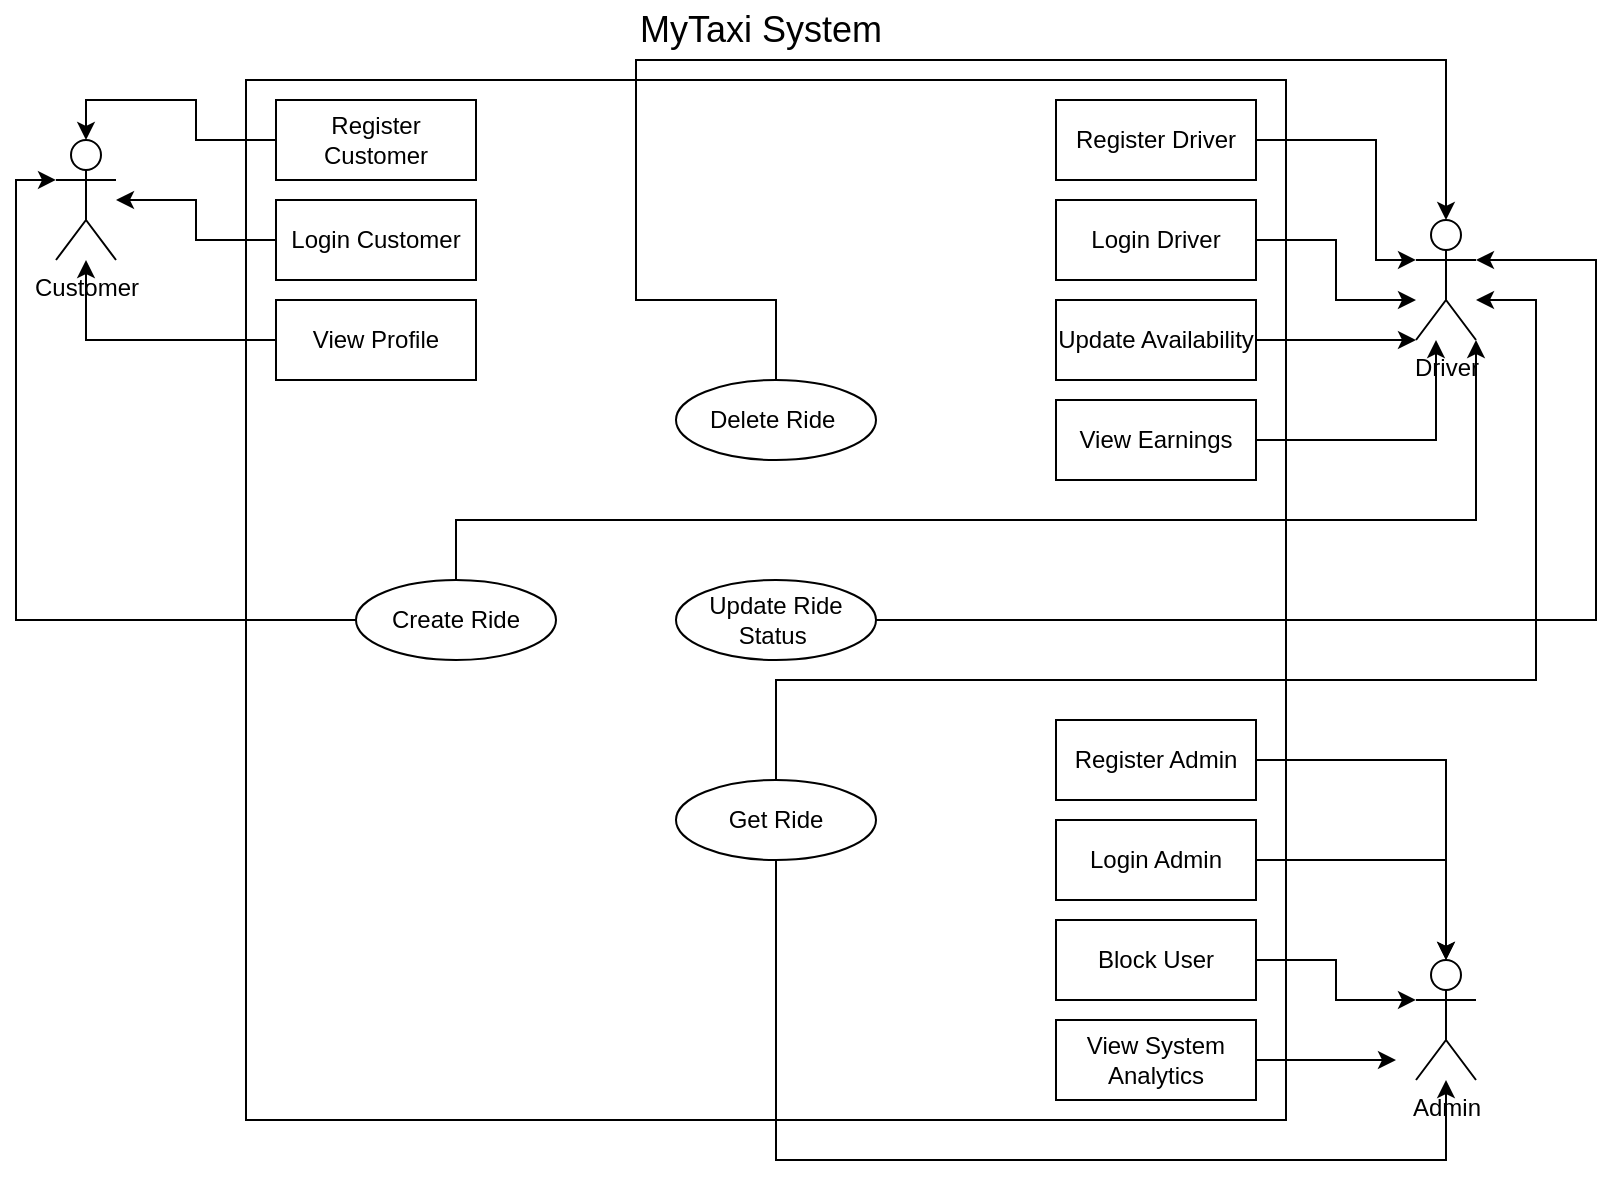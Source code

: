 <mxfile version="27.1.6">
  <diagram name="Page-1" id="_UFsoSgT8fcdiJtrABse">
    <mxGraphModel dx="1034" dy="622" grid="1" gridSize="10" guides="1" tooltips="1" connect="1" arrows="1" fold="1" page="1" pageScale="1" pageWidth="850" pageHeight="1100" math="0" shadow="0">
      <root>
        <mxCell id="0" />
        <mxCell id="1" parent="0" />
        <mxCell id="JHdn4BQt3jnkBFqvVTzl-1" value="" style="whiteSpace=wrap;html=1;aspect=fixed;" parent="1" vertex="1">
          <mxGeometry x="165" y="60" width="520" height="520" as="geometry" />
        </mxCell>
        <mxCell id="JHdn4BQt3jnkBFqvVTzl-2" value="Customer" style="shape=umlActor;verticalLabelPosition=bottom;verticalAlign=top;html=1;outlineConnect=0;" parent="1" vertex="1">
          <mxGeometry x="70" y="90" width="30" height="60" as="geometry" />
        </mxCell>
        <mxCell id="JHdn4BQt3jnkBFqvVTzl-3" value="Driver" style="shape=umlActor;verticalLabelPosition=bottom;verticalAlign=top;html=1;outlineConnect=0;" parent="1" vertex="1">
          <mxGeometry x="750" y="130" width="30" height="60" as="geometry" />
        </mxCell>
        <mxCell id="JHdn4BQt3jnkBFqvVTzl-5" value="Admin" style="shape=umlActor;verticalLabelPosition=bottom;verticalAlign=top;html=1;outlineConnect=0;" parent="1" vertex="1">
          <mxGeometry x="750" y="500" width="30" height="60" as="geometry" />
        </mxCell>
        <mxCell id="JHdn4BQt3jnkBFqvVTzl-8" value="&lt;font style=&quot;font-size: 18px;&quot;&gt;MyTaxi System&amp;nbsp;&lt;/font&gt;" style="text;html=1;align=center;verticalAlign=middle;whiteSpace=wrap;rounded=0;strokeWidth=4;" parent="1" vertex="1">
          <mxGeometry x="310" y="20" width="230" height="30" as="geometry" />
        </mxCell>
        <mxCell id="JHdn4BQt3jnkBFqvVTzl-47" style="edgeStyle=orthogonalEdgeStyle;rounded=0;orthogonalLoop=1;jettySize=auto;html=1;" parent="1" source="JHdn4BQt3jnkBFqvVTzl-17" target="JHdn4BQt3jnkBFqvVTzl-2" edge="1">
          <mxGeometry relative="1" as="geometry" />
        </mxCell>
        <mxCell id="JHdn4BQt3jnkBFqvVTzl-17" value="Login Customer" style="whiteSpace=wrap;html=1;align=center;" parent="1" vertex="1">
          <mxGeometry x="180" y="120" width="100" height="40" as="geometry" />
        </mxCell>
        <mxCell id="JHdn4BQt3jnkBFqvVTzl-48" style="edgeStyle=orthogonalEdgeStyle;rounded=0;orthogonalLoop=1;jettySize=auto;html=1;" parent="1" source="JHdn4BQt3jnkBFqvVTzl-18" target="JHdn4BQt3jnkBFqvVTzl-2" edge="1">
          <mxGeometry relative="1" as="geometry" />
        </mxCell>
        <mxCell id="JHdn4BQt3jnkBFqvVTzl-18" value="View Profile" style="whiteSpace=wrap;html=1;align=center;" parent="1" vertex="1">
          <mxGeometry x="180" y="170" width="100" height="40" as="geometry" />
        </mxCell>
        <mxCell id="JHdn4BQt3jnkBFqvVTzl-20" value="Register Customer" style="whiteSpace=wrap;html=1;align=center;" parent="1" vertex="1">
          <mxGeometry x="180" y="70" width="100" height="40" as="geometry" />
        </mxCell>
        <mxCell id="JHdn4BQt3jnkBFqvVTzl-23" value="Register Driver" style="whiteSpace=wrap;html=1;align=center;" parent="1" vertex="1">
          <mxGeometry x="570" y="70" width="100" height="40" as="geometry" />
        </mxCell>
        <mxCell id="JHdn4BQt3jnkBFqvVTzl-36" style="edgeStyle=orthogonalEdgeStyle;rounded=0;orthogonalLoop=1;jettySize=auto;html=1;exitX=1;exitY=0.5;exitDx=0;exitDy=0;" parent="1" source="JHdn4BQt3jnkBFqvVTzl-24" target="JHdn4BQt3jnkBFqvVTzl-3" edge="1">
          <mxGeometry relative="1" as="geometry">
            <mxPoint x="730" y="170" as="targetPoint" />
            <Array as="points">
              <mxPoint x="710" y="190" />
              <mxPoint x="710" y="190" />
            </Array>
          </mxGeometry>
        </mxCell>
        <mxCell id="JHdn4BQt3jnkBFqvVTzl-24" value="Update Availability" style="whiteSpace=wrap;html=1;align=center;" parent="1" vertex="1">
          <mxGeometry x="570" y="170" width="100" height="40" as="geometry" />
        </mxCell>
        <mxCell id="JHdn4BQt3jnkBFqvVTzl-40" style="edgeStyle=orthogonalEdgeStyle;rounded=0;orthogonalLoop=1;jettySize=auto;html=1;exitX=1;exitY=0.5;exitDx=0;exitDy=0;entryX=0;entryY=0.333;entryDx=0;entryDy=0;entryPerimeter=0;" parent="1" source="JHdn4BQt3jnkBFqvVTzl-25" target="JHdn4BQt3jnkBFqvVTzl-5" edge="1">
          <mxGeometry relative="1" as="geometry">
            <mxPoint x="740" y="520" as="targetPoint" />
          </mxGeometry>
        </mxCell>
        <mxCell id="JHdn4BQt3jnkBFqvVTzl-25" value="Block User" style="whiteSpace=wrap;html=1;align=center;" parent="1" vertex="1">
          <mxGeometry x="570" y="480" width="100" height="40" as="geometry" />
        </mxCell>
        <mxCell id="JHdn4BQt3jnkBFqvVTzl-41" style="edgeStyle=orthogonalEdgeStyle;rounded=0;orthogonalLoop=1;jettySize=auto;html=1;exitX=1;exitY=0.5;exitDx=0;exitDy=0;" parent="1" source="JHdn4BQt3jnkBFqvVTzl-26" edge="1">
          <mxGeometry relative="1" as="geometry">
            <mxPoint x="740" y="550" as="targetPoint" />
          </mxGeometry>
        </mxCell>
        <mxCell id="JHdn4BQt3jnkBFqvVTzl-26" value="View System Analytics" style="whiteSpace=wrap;html=1;align=center;" parent="1" vertex="1">
          <mxGeometry x="570" y="530" width="100" height="40" as="geometry" />
        </mxCell>
        <mxCell id="JHdn4BQt3jnkBFqvVTzl-35" style="edgeStyle=orthogonalEdgeStyle;rounded=0;orthogonalLoop=1;jettySize=auto;html=1;exitX=1;exitY=0.5;exitDx=0;exitDy=0;" parent="1" source="JHdn4BQt3jnkBFqvVTzl-29" target="JHdn4BQt3jnkBFqvVTzl-3" edge="1">
          <mxGeometry relative="1" as="geometry">
            <Array as="points">
              <mxPoint x="710" y="140" />
              <mxPoint x="710" y="170" />
            </Array>
          </mxGeometry>
        </mxCell>
        <mxCell id="JHdn4BQt3jnkBFqvVTzl-29" value="Login Driver" style="whiteSpace=wrap;html=1;align=center;" parent="1" vertex="1">
          <mxGeometry x="570" y="120" width="100" height="40" as="geometry" />
        </mxCell>
        <mxCell id="JHdn4BQt3jnkBFqvVTzl-37" style="edgeStyle=orthogonalEdgeStyle;rounded=0;orthogonalLoop=1;jettySize=auto;html=1;exitX=1;exitY=0.5;exitDx=0;exitDy=0;" parent="1" source="JHdn4BQt3jnkBFqvVTzl-30" target="JHdn4BQt3jnkBFqvVTzl-3" edge="1">
          <mxGeometry relative="1" as="geometry">
            <Array as="points">
              <mxPoint x="760" y="240" />
            </Array>
          </mxGeometry>
        </mxCell>
        <mxCell id="JHdn4BQt3jnkBFqvVTzl-30" value="View Earnings" style="whiteSpace=wrap;html=1;align=center;" parent="1" vertex="1">
          <mxGeometry x="570" y="220" width="100" height="40" as="geometry" />
        </mxCell>
        <mxCell id="JHdn4BQt3jnkBFqvVTzl-45" style="edgeStyle=orthogonalEdgeStyle;rounded=0;orthogonalLoop=1;jettySize=auto;html=1;" parent="1" source="JHdn4BQt3jnkBFqvVTzl-31" target="JHdn4BQt3jnkBFqvVTzl-5" edge="1">
          <mxGeometry relative="1" as="geometry" />
        </mxCell>
        <mxCell id="JHdn4BQt3jnkBFqvVTzl-31" value="Register Admin" style="whiteSpace=wrap;html=1;align=center;" parent="1" vertex="1">
          <mxGeometry x="570" y="380" width="100" height="40" as="geometry" />
        </mxCell>
        <mxCell id="JHdn4BQt3jnkBFqvVTzl-44" style="edgeStyle=orthogonalEdgeStyle;rounded=0;orthogonalLoop=1;jettySize=auto;html=1;exitX=1;exitY=0.5;exitDx=0;exitDy=0;" parent="1" source="JHdn4BQt3jnkBFqvVTzl-32" target="JHdn4BQt3jnkBFqvVTzl-5" edge="1">
          <mxGeometry relative="1" as="geometry">
            <mxPoint x="760" y="480" as="targetPoint" />
          </mxGeometry>
        </mxCell>
        <mxCell id="JHdn4BQt3jnkBFqvVTzl-32" value="Login Admin" style="whiteSpace=wrap;html=1;align=center;" parent="1" vertex="1">
          <mxGeometry x="570" y="430" width="100" height="40" as="geometry" />
        </mxCell>
        <mxCell id="JHdn4BQt3jnkBFqvVTzl-33" style="edgeStyle=orthogonalEdgeStyle;rounded=0;orthogonalLoop=1;jettySize=auto;html=1;exitX=0.5;exitY=1;exitDx=0;exitDy=0;" parent="1" edge="1">
          <mxGeometry relative="1" as="geometry">
            <mxPoint x="470" y="530" as="sourcePoint" />
            <mxPoint x="470" y="530" as="targetPoint" />
          </mxGeometry>
        </mxCell>
        <mxCell id="JHdn4BQt3jnkBFqvVTzl-34" style="edgeStyle=orthogonalEdgeStyle;rounded=0;orthogonalLoop=1;jettySize=auto;html=1;exitX=1;exitY=0.5;exitDx=0;exitDy=0;entryX=0;entryY=0.333;entryDx=0;entryDy=0;entryPerimeter=0;" parent="1" source="JHdn4BQt3jnkBFqvVTzl-23" target="JHdn4BQt3jnkBFqvVTzl-3" edge="1">
          <mxGeometry relative="1" as="geometry">
            <Array as="points">
              <mxPoint x="730" y="90" />
              <mxPoint x="730" y="150" />
            </Array>
          </mxGeometry>
        </mxCell>
        <mxCell id="JHdn4BQt3jnkBFqvVTzl-46" style="edgeStyle=orthogonalEdgeStyle;rounded=0;orthogonalLoop=1;jettySize=auto;html=1;exitX=0;exitY=0.5;exitDx=0;exitDy=0;entryX=0.5;entryY=0;entryDx=0;entryDy=0;entryPerimeter=0;" parent="1" source="JHdn4BQt3jnkBFqvVTzl-20" target="JHdn4BQt3jnkBFqvVTzl-2" edge="1">
          <mxGeometry relative="1" as="geometry" />
        </mxCell>
        <mxCell id="JHdn4BQt3jnkBFqvVTzl-68" style="edgeStyle=orthogonalEdgeStyle;rounded=0;orthogonalLoop=1;jettySize=auto;html=1;" parent="1" source="JHdn4BQt3jnkBFqvVTzl-49" target="JHdn4BQt3jnkBFqvVTzl-3" edge="1">
          <mxGeometry relative="1" as="geometry">
            <Array as="points">
              <mxPoint x="270" y="280" />
              <mxPoint x="780" y="280" />
            </Array>
          </mxGeometry>
        </mxCell>
        <mxCell id="JHdn4BQt3jnkBFqvVTzl-49" value="Create Ride" style="ellipse;whiteSpace=wrap;html=1;align=center;" parent="1" vertex="1">
          <mxGeometry x="220" y="310" width="100" height="40" as="geometry" />
        </mxCell>
        <mxCell id="JHdn4BQt3jnkBFqvVTzl-50" value="Update Ride Status&amp;nbsp;" style="ellipse;whiteSpace=wrap;html=1;align=center;" parent="1" vertex="1">
          <mxGeometry x="380" y="310" width="100" height="40" as="geometry" />
        </mxCell>
        <mxCell id="JHdn4BQt3jnkBFqvVTzl-52" value="Delete Ride&amp;nbsp;" style="ellipse;whiteSpace=wrap;html=1;align=center;" parent="1" vertex="1">
          <mxGeometry x="380" y="210" width="100" height="40" as="geometry" />
        </mxCell>
        <mxCell id="JHdn4BQt3jnkBFqvVTzl-53" style="edgeStyle=orthogonalEdgeStyle;rounded=0;orthogonalLoop=1;jettySize=auto;html=1;exitX=0.5;exitY=1;exitDx=0;exitDy=0;" parent="1" source="JHdn4BQt3jnkBFqvVTzl-52" target="JHdn4BQt3jnkBFqvVTzl-52" edge="1">
          <mxGeometry relative="1" as="geometry" />
        </mxCell>
        <mxCell id="JHdn4BQt3jnkBFqvVTzl-54" style="edgeStyle=orthogonalEdgeStyle;rounded=0;orthogonalLoop=1;jettySize=auto;html=1;entryX=0;entryY=0.333;entryDx=0;entryDy=0;entryPerimeter=0;" parent="1" source="JHdn4BQt3jnkBFqvVTzl-49" target="JHdn4BQt3jnkBFqvVTzl-2" edge="1">
          <mxGeometry relative="1" as="geometry" />
        </mxCell>
        <mxCell id="JHdn4BQt3jnkBFqvVTzl-59" style="edgeStyle=orthogonalEdgeStyle;rounded=0;orthogonalLoop=1;jettySize=auto;html=1;entryX=1;entryY=0.333;entryDx=0;entryDy=0;entryPerimeter=0;" parent="1" source="JHdn4BQt3jnkBFqvVTzl-50" target="JHdn4BQt3jnkBFqvVTzl-3" edge="1">
          <mxGeometry relative="1" as="geometry">
            <Array as="points">
              <mxPoint x="840" y="330" />
              <mxPoint x="840" y="150" />
            </Array>
          </mxGeometry>
        </mxCell>
        <mxCell id="JHdn4BQt3jnkBFqvVTzl-61" style="edgeStyle=orthogonalEdgeStyle;rounded=0;orthogonalLoop=1;jettySize=auto;html=1;entryX=0.5;entryY=0;entryDx=0;entryDy=0;entryPerimeter=0;exitX=0.5;exitY=0;exitDx=0;exitDy=0;" parent="1" source="JHdn4BQt3jnkBFqvVTzl-52" target="JHdn4BQt3jnkBFqvVTzl-3" edge="1">
          <mxGeometry relative="1" as="geometry">
            <Array as="points">
              <mxPoint x="430" y="170" />
              <mxPoint x="360" y="170" />
              <mxPoint x="360" y="50" />
              <mxPoint x="765" y="50" />
            </Array>
          </mxGeometry>
        </mxCell>
        <mxCell id="JHdn4BQt3jnkBFqvVTzl-66" style="edgeStyle=orthogonalEdgeStyle;rounded=0;orthogonalLoop=1;jettySize=auto;html=1;" parent="1" source="JHdn4BQt3jnkBFqvVTzl-65" target="JHdn4BQt3jnkBFqvVTzl-3" edge="1">
          <mxGeometry relative="1" as="geometry">
            <Array as="points">
              <mxPoint x="430" y="360" />
              <mxPoint x="810" y="360" />
              <mxPoint x="810" y="170" />
            </Array>
          </mxGeometry>
        </mxCell>
        <mxCell id="JHdn4BQt3jnkBFqvVTzl-67" style="edgeStyle=orthogonalEdgeStyle;rounded=0;orthogonalLoop=1;jettySize=auto;html=1;" parent="1" source="JHdn4BQt3jnkBFqvVTzl-65" target="JHdn4BQt3jnkBFqvVTzl-5" edge="1">
          <mxGeometry relative="1" as="geometry">
            <Array as="points">
              <mxPoint x="430" y="600" />
              <mxPoint x="765" y="600" />
            </Array>
          </mxGeometry>
        </mxCell>
        <mxCell id="JHdn4BQt3jnkBFqvVTzl-65" value="Get Ride" style="ellipse;whiteSpace=wrap;html=1;align=center;" parent="1" vertex="1">
          <mxGeometry x="380" y="410" width="100" height="40" as="geometry" />
        </mxCell>
      </root>
    </mxGraphModel>
  </diagram>
</mxfile>

